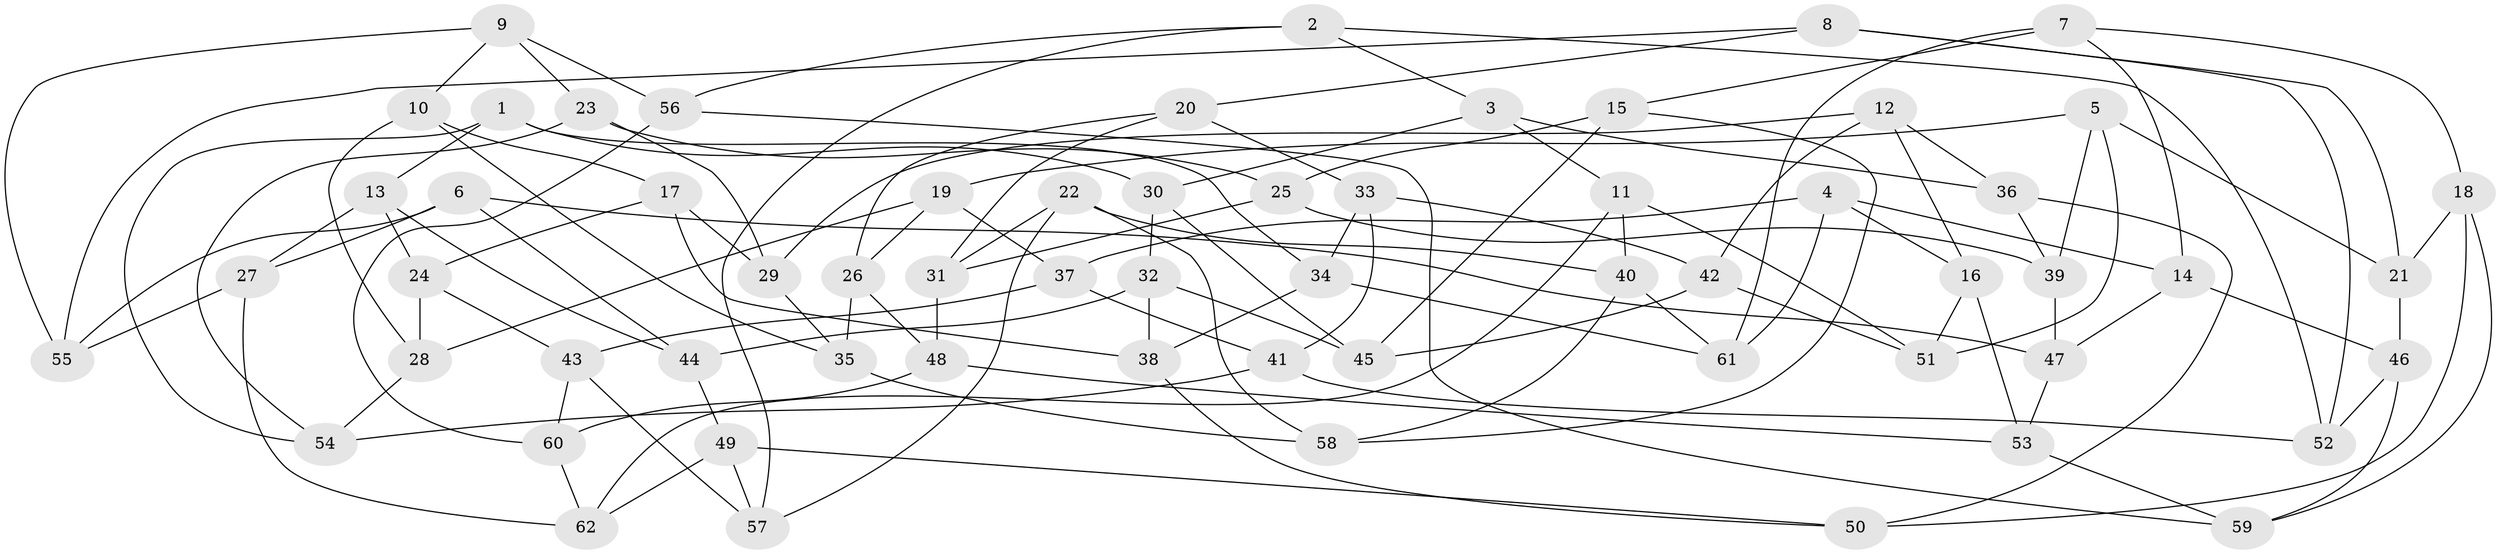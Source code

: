 // Generated by graph-tools (version 1.1) at 2025/03/03/09/25 03:03:09]
// undirected, 62 vertices, 124 edges
graph export_dot {
graph [start="1"]
  node [color=gray90,style=filled];
  1;
  2;
  3;
  4;
  5;
  6;
  7;
  8;
  9;
  10;
  11;
  12;
  13;
  14;
  15;
  16;
  17;
  18;
  19;
  20;
  21;
  22;
  23;
  24;
  25;
  26;
  27;
  28;
  29;
  30;
  31;
  32;
  33;
  34;
  35;
  36;
  37;
  38;
  39;
  40;
  41;
  42;
  43;
  44;
  45;
  46;
  47;
  48;
  49;
  50;
  51;
  52;
  53;
  54;
  55;
  56;
  57;
  58;
  59;
  60;
  61;
  62;
  1 -- 30;
  1 -- 13;
  1 -- 34;
  1 -- 54;
  2 -- 3;
  2 -- 52;
  2 -- 56;
  2 -- 57;
  3 -- 36;
  3 -- 11;
  3 -- 30;
  4 -- 61;
  4 -- 16;
  4 -- 14;
  4 -- 37;
  5 -- 21;
  5 -- 19;
  5 -- 39;
  5 -- 51;
  6 -- 47;
  6 -- 44;
  6 -- 27;
  6 -- 55;
  7 -- 14;
  7 -- 18;
  7 -- 15;
  7 -- 61;
  8 -- 52;
  8 -- 21;
  8 -- 55;
  8 -- 20;
  9 -- 23;
  9 -- 55;
  9 -- 10;
  9 -- 56;
  10 -- 28;
  10 -- 17;
  10 -- 35;
  11 -- 62;
  11 -- 40;
  11 -- 51;
  12 -- 36;
  12 -- 16;
  12 -- 29;
  12 -- 42;
  13 -- 27;
  13 -- 24;
  13 -- 44;
  14 -- 47;
  14 -- 46;
  15 -- 45;
  15 -- 25;
  15 -- 58;
  16 -- 51;
  16 -- 53;
  17 -- 24;
  17 -- 38;
  17 -- 29;
  18 -- 21;
  18 -- 50;
  18 -- 59;
  19 -- 26;
  19 -- 37;
  19 -- 28;
  20 -- 26;
  20 -- 31;
  20 -- 33;
  21 -- 46;
  22 -- 58;
  22 -- 57;
  22 -- 40;
  22 -- 31;
  23 -- 54;
  23 -- 29;
  23 -- 25;
  24 -- 28;
  24 -- 43;
  25 -- 39;
  25 -- 31;
  26 -- 48;
  26 -- 35;
  27 -- 62;
  27 -- 55;
  28 -- 54;
  29 -- 35;
  30 -- 45;
  30 -- 32;
  31 -- 48;
  32 -- 38;
  32 -- 44;
  32 -- 45;
  33 -- 34;
  33 -- 41;
  33 -- 42;
  34 -- 38;
  34 -- 61;
  35 -- 58;
  36 -- 39;
  36 -- 50;
  37 -- 43;
  37 -- 41;
  38 -- 50;
  39 -- 47;
  40 -- 58;
  40 -- 61;
  41 -- 52;
  41 -- 54;
  42 -- 45;
  42 -- 51;
  43 -- 57;
  43 -- 60;
  44 -- 49;
  46 -- 59;
  46 -- 52;
  47 -- 53;
  48 -- 53;
  48 -- 60;
  49 -- 57;
  49 -- 50;
  49 -- 62;
  53 -- 59;
  56 -- 59;
  56 -- 60;
  60 -- 62;
}
